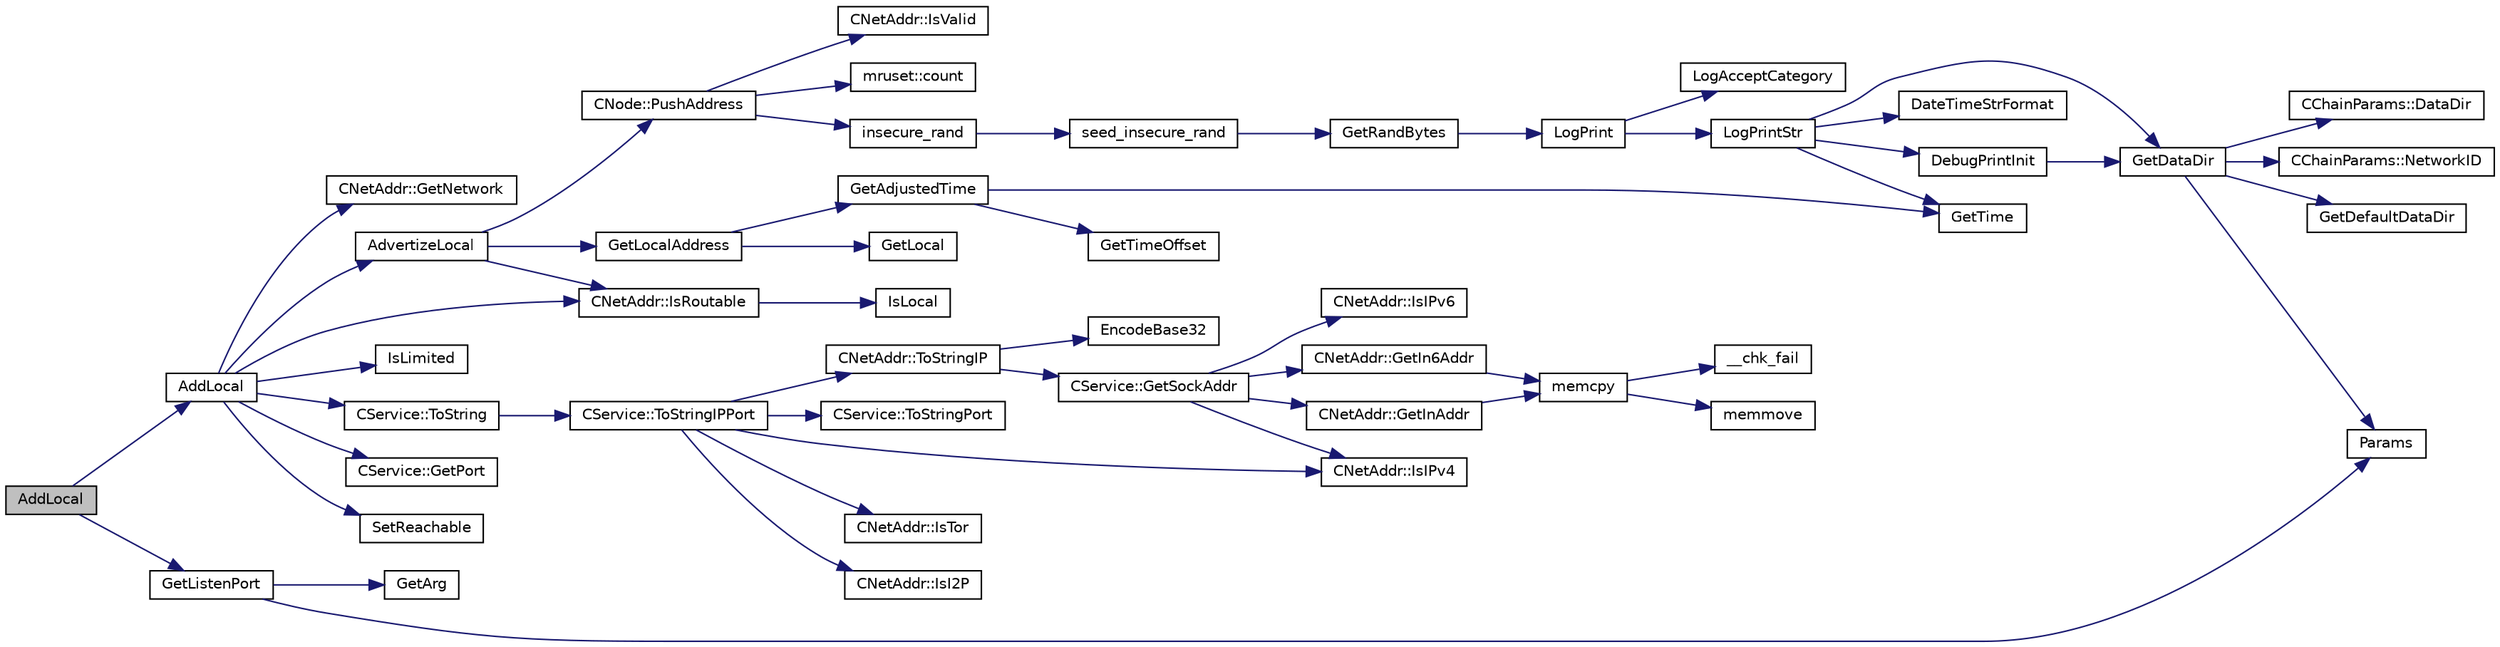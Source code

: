 digraph "AddLocal"
{
  edge [fontname="Helvetica",fontsize="10",labelfontname="Helvetica",labelfontsize="10"];
  node [fontname="Helvetica",fontsize="10",shape=record];
  rankdir="LR";
  Node78 [label="AddLocal",height=0.2,width=0.4,color="black", fillcolor="grey75", style="filled", fontcolor="black"];
  Node78 -> Node79 [color="midnightblue",fontsize="10",style="solid",fontname="Helvetica"];
  Node79 [label="AddLocal",height=0.2,width=0.4,color="black", fillcolor="white", style="filled",URL="$dd/d84/net_8cpp.html#abb92a02eecc581e8927c8a6e31968645"];
  Node79 -> Node80 [color="midnightblue",fontsize="10",style="solid",fontname="Helvetica"];
  Node80 [label="CNetAddr::IsRoutable",height=0.2,width=0.4,color="black", fillcolor="white", style="filled",URL="$d3/dc3/class_c_net_addr.html#a4e3b2fea2a6151c76684b3812df4a5c3"];
  Node80 -> Node81 [color="midnightblue",fontsize="10",style="solid",fontname="Helvetica"];
  Node81 [label="IsLocal",height=0.2,width=0.4,color="black", fillcolor="white", style="filled",URL="$dd/d84/net_8cpp.html#a16fa1bd4d34c4c29c90903fc3cdf7517",tooltip="check whether a given address is potentially local "];
  Node79 -> Node82 [color="midnightblue",fontsize="10",style="solid",fontname="Helvetica"];
  Node82 [label="IsLimited",height=0.2,width=0.4,color="black", fillcolor="white", style="filled",URL="$dd/d84/net_8cpp.html#a96eb2fba6d80870802ac787b6ada4beb"];
  Node79 -> Node83 [color="midnightblue",fontsize="10",style="solid",fontname="Helvetica"];
  Node83 [label="CService::ToString",height=0.2,width=0.4,color="black", fillcolor="white", style="filled",URL="$d3/dcc/class_c_service.html#a225473158bc07c87a6a862160d73cfea"];
  Node83 -> Node84 [color="midnightblue",fontsize="10",style="solid",fontname="Helvetica"];
  Node84 [label="CService::ToStringIPPort",height=0.2,width=0.4,color="black", fillcolor="white", style="filled",URL="$d3/dcc/class_c_service.html#a224204c838b12eeb49ca7eabe6f75004"];
  Node84 -> Node85 [color="midnightblue",fontsize="10",style="solid",fontname="Helvetica"];
  Node85 [label="CNetAddr::IsIPv4",height=0.2,width=0.4,color="black", fillcolor="white", style="filled",URL="$d3/dc3/class_c_net_addr.html#a7021b79e9a33c342b68db09dbb6c2293"];
  Node84 -> Node86 [color="midnightblue",fontsize="10",style="solid",fontname="Helvetica"];
  Node86 [label="CNetAddr::IsTor",height=0.2,width=0.4,color="black", fillcolor="white", style="filled",URL="$d3/dc3/class_c_net_addr.html#a4db37b4997ff3b8c57959f2aa915a9a3"];
  Node84 -> Node87 [color="midnightblue",fontsize="10",style="solid",fontname="Helvetica"];
  Node87 [label="CNetAddr::IsI2P",height=0.2,width=0.4,color="black", fillcolor="white", style="filled",URL="$d3/dc3/class_c_net_addr.html#afc07b09ccfd8406c5aa30ce009727eab"];
  Node84 -> Node88 [color="midnightblue",fontsize="10",style="solid",fontname="Helvetica"];
  Node88 [label="CNetAddr::ToStringIP",height=0.2,width=0.4,color="black", fillcolor="white", style="filled",URL="$d3/dc3/class_c_net_addr.html#a0c8d9b5ed3824546ff4dccca3b28b073"];
  Node88 -> Node89 [color="midnightblue",fontsize="10",style="solid",fontname="Helvetica"];
  Node89 [label="EncodeBase32",height=0.2,width=0.4,color="black", fillcolor="white", style="filled",URL="$df/d2d/util_8cpp.html#a71aa75e646de8a10971f887bc71d9a75"];
  Node88 -> Node90 [color="midnightblue",fontsize="10",style="solid",fontname="Helvetica"];
  Node90 [label="CService::GetSockAddr",height=0.2,width=0.4,color="black", fillcolor="white", style="filled",URL="$d3/dcc/class_c_service.html#ac4c6d655fab3af40937f0b0c65581745"];
  Node90 -> Node85 [color="midnightblue",fontsize="10",style="solid",fontname="Helvetica"];
  Node90 -> Node91 [color="midnightblue",fontsize="10",style="solid",fontname="Helvetica"];
  Node91 [label="CNetAddr::GetInAddr",height=0.2,width=0.4,color="black", fillcolor="white", style="filled",URL="$d3/dc3/class_c_net_addr.html#a4f73432c55d4acb6b9e4c54833eefea6"];
  Node91 -> Node92 [color="midnightblue",fontsize="10",style="solid",fontname="Helvetica"];
  Node92 [label="memcpy",height=0.2,width=0.4,color="black", fillcolor="white", style="filled",URL="$d5/d9f/glibc__compat_8cpp.html#a0f46826ab0466591e136db24394923cf"];
  Node92 -> Node93 [color="midnightblue",fontsize="10",style="solid",fontname="Helvetica"];
  Node93 [label="memmove",height=0.2,width=0.4,color="black", fillcolor="white", style="filled",URL="$d5/d9f/glibc__compat_8cpp.html#a9778d49e9029dd75bc53ecbbf9f5e9a1"];
  Node92 -> Node94 [color="midnightblue",fontsize="10",style="solid",fontname="Helvetica"];
  Node94 [label="__chk_fail",height=0.2,width=0.4,color="black", fillcolor="white", style="filled",URL="$d5/d9f/glibc__compat_8cpp.html#a424ac71631da5ada2976630ff67051d1"];
  Node90 -> Node95 [color="midnightblue",fontsize="10",style="solid",fontname="Helvetica"];
  Node95 [label="CNetAddr::IsIPv6",height=0.2,width=0.4,color="black", fillcolor="white", style="filled",URL="$d3/dc3/class_c_net_addr.html#aad5f7a372c56ccf4d773f728b6b46e18"];
  Node90 -> Node96 [color="midnightblue",fontsize="10",style="solid",fontname="Helvetica"];
  Node96 [label="CNetAddr::GetIn6Addr",height=0.2,width=0.4,color="black", fillcolor="white", style="filled",URL="$d3/dc3/class_c_net_addr.html#a3616012f94b27148e5b8e27d943d4884"];
  Node96 -> Node92 [color="midnightblue",fontsize="10",style="solid",fontname="Helvetica"];
  Node84 -> Node97 [color="midnightblue",fontsize="10",style="solid",fontname="Helvetica"];
  Node97 [label="CService::ToStringPort",height=0.2,width=0.4,color="black", fillcolor="white", style="filled",URL="$d3/dcc/class_c_service.html#a95d6f24b6a613fca24734ba4e38ef3dc"];
  Node79 -> Node98 [color="midnightblue",fontsize="10",style="solid",fontname="Helvetica"];
  Node98 [label="CService::GetPort",height=0.2,width=0.4,color="black", fillcolor="white", style="filled",URL="$d3/dcc/class_c_service.html#a71caa0d6aa6ab12758bde8b6a6bcfd2a"];
  Node79 -> Node99 [color="midnightblue",fontsize="10",style="solid",fontname="Helvetica"];
  Node99 [label="SetReachable",height=0.2,width=0.4,color="black", fillcolor="white", style="filled",URL="$dd/d84/net_8cpp.html#a89098b55df7d627a7a3c7f367cae24e6"];
  Node79 -> Node100 [color="midnightblue",fontsize="10",style="solid",fontname="Helvetica"];
  Node100 [label="CNetAddr::GetNetwork",height=0.2,width=0.4,color="black", fillcolor="white", style="filled",URL="$d3/dc3/class_c_net_addr.html#ad0162f2629f552a65acf934e1629c1db"];
  Node79 -> Node101 [color="midnightblue",fontsize="10",style="solid",fontname="Helvetica"];
  Node101 [label="AdvertizeLocal",height=0.2,width=0.4,color="black", fillcolor="white", style="filled",URL="$dd/d84/net_8cpp.html#a11932bbb34fc72238e9069c6e5363108"];
  Node101 -> Node102 [color="midnightblue",fontsize="10",style="solid",fontname="Helvetica"];
  Node102 [label="GetLocalAddress",height=0.2,width=0.4,color="black", fillcolor="white", style="filled",URL="$dd/d84/net_8cpp.html#a66f5f0bc1dad5cfe429157d5637a93dc"];
  Node102 -> Node103 [color="midnightblue",fontsize="10",style="solid",fontname="Helvetica"];
  Node103 [label="GetLocal",height=0.2,width=0.4,color="black", fillcolor="white", style="filled",URL="$dd/d84/net_8cpp.html#a51605827c953a7843f9b165eada26857"];
  Node102 -> Node104 [color="midnightblue",fontsize="10",style="solid",fontname="Helvetica"];
  Node104 [label="GetAdjustedTime",height=0.2,width=0.4,color="black", fillcolor="white", style="filled",URL="$df/d2d/util_8cpp.html#a09f81b9c7650f898cf3cf305b87547e6"];
  Node104 -> Node105 [color="midnightblue",fontsize="10",style="solid",fontname="Helvetica"];
  Node105 [label="GetTime",height=0.2,width=0.4,color="black", fillcolor="white", style="filled",URL="$df/d2d/util_8cpp.html#a46fac5fba8ba905b5f9acb364f5d8c6f"];
  Node104 -> Node106 [color="midnightblue",fontsize="10",style="solid",fontname="Helvetica"];
  Node106 [label="GetTimeOffset",height=0.2,width=0.4,color="black", fillcolor="white", style="filled",URL="$df/d2d/util_8cpp.html#a50ca5344c75631267633f15cfe5e983e"];
  Node101 -> Node80 [color="midnightblue",fontsize="10",style="solid",fontname="Helvetica"];
  Node101 -> Node107 [color="midnightblue",fontsize="10",style="solid",fontname="Helvetica"];
  Node107 [label="CNode::PushAddress",height=0.2,width=0.4,color="black", fillcolor="white", style="filled",URL="$d1/d64/class_c_node.html#a06950a5ce265a1d4df1aad7f28e6fde8"];
  Node107 -> Node108 [color="midnightblue",fontsize="10",style="solid",fontname="Helvetica"];
  Node108 [label="CNetAddr::IsValid",height=0.2,width=0.4,color="black", fillcolor="white", style="filled",URL="$d3/dc3/class_c_net_addr.html#a6fe20b8da9701ca5dc2af078e2e8ac25"];
  Node107 -> Node109 [color="midnightblue",fontsize="10",style="solid",fontname="Helvetica"];
  Node109 [label="mruset::count",height=0.2,width=0.4,color="black", fillcolor="white", style="filled",URL="$d6/d19/classmruset.html#aff65b732aed809fb84542e1136321a24"];
  Node107 -> Node110 [color="midnightblue",fontsize="10",style="solid",fontname="Helvetica"];
  Node110 [label="insecure_rand",height=0.2,width=0.4,color="black", fillcolor="white", style="filled",URL="$d8/d3c/util_8h.html#ae8f7a2f188545bbbf746160adc42038e"];
  Node110 -> Node111 [color="midnightblue",fontsize="10",style="solid",fontname="Helvetica"];
  Node111 [label="seed_insecure_rand",height=0.2,width=0.4,color="black", fillcolor="white", style="filled",URL="$d8/d3c/util_8h.html#abef4e13668f53ac5404c796462aed9b4",tooltip="Seed insecure_rand using the random pool. "];
  Node111 -> Node112 [color="midnightblue",fontsize="10",style="solid",fontname="Helvetica"];
  Node112 [label="GetRandBytes",height=0.2,width=0.4,color="black", fillcolor="white", style="filled",URL="$df/d2d/util_8cpp.html#acf52c2aa8213c7b15e26594a2264ed8a"];
  Node112 -> Node113 [color="midnightblue",fontsize="10",style="solid",fontname="Helvetica"];
  Node113 [label="LogPrint",height=0.2,width=0.4,color="black", fillcolor="white", style="filled",URL="$d8/d3c/util_8h.html#aab1f837a2366f424bdc996fdf6352171"];
  Node113 -> Node114 [color="midnightblue",fontsize="10",style="solid",fontname="Helvetica"];
  Node114 [label="LogAcceptCategory",height=0.2,width=0.4,color="black", fillcolor="white", style="filled",URL="$d8/d3c/util_8h.html#a343d2a13efe00125f78d25dafb0a8d98"];
  Node113 -> Node115 [color="midnightblue",fontsize="10",style="solid",fontname="Helvetica"];
  Node115 [label="LogPrintStr",height=0.2,width=0.4,color="black", fillcolor="white", style="filled",URL="$d8/d3c/util_8h.html#afd4c3002b2797c0560adddb6af3ca1da"];
  Node115 -> Node116 [color="midnightblue",fontsize="10",style="solid",fontname="Helvetica"];
  Node116 [label="DebugPrintInit",height=0.2,width=0.4,color="black", fillcolor="white", style="filled",URL="$df/d2d/util_8cpp.html#a751ff5f21d880737811136b5e0bcea12"];
  Node116 -> Node117 [color="midnightblue",fontsize="10",style="solid",fontname="Helvetica"];
  Node117 [label="GetDataDir",height=0.2,width=0.4,color="black", fillcolor="white", style="filled",URL="$df/d2d/util_8cpp.html#ab83866a054745d4b30a3948a1b44beba"];
  Node117 -> Node118 [color="midnightblue",fontsize="10",style="solid",fontname="Helvetica"];
  Node118 [label="Params",height=0.2,width=0.4,color="black", fillcolor="white", style="filled",URL="$df/dbf/chainparams_8cpp.html#ace5c5b706d71a324a417dd2db394fd4a",tooltip="Return the currently selected parameters. "];
  Node117 -> Node119 [color="midnightblue",fontsize="10",style="solid",fontname="Helvetica"];
  Node119 [label="CChainParams::NetworkID",height=0.2,width=0.4,color="black", fillcolor="white", style="filled",URL="$d1/d4f/class_c_chain_params.html#a90dc493ec0c0325c98c3ac06eb99862b"];
  Node117 -> Node120 [color="midnightblue",fontsize="10",style="solid",fontname="Helvetica"];
  Node120 [label="GetDefaultDataDir",height=0.2,width=0.4,color="black", fillcolor="white", style="filled",URL="$df/d2d/util_8cpp.html#ab272995de020a3bcbf743be630e485c6"];
  Node117 -> Node121 [color="midnightblue",fontsize="10",style="solid",fontname="Helvetica"];
  Node121 [label="CChainParams::DataDir",height=0.2,width=0.4,color="black", fillcolor="white", style="filled",URL="$d1/d4f/class_c_chain_params.html#a959488b5d8e6fe62857940b831d73a78"];
  Node115 -> Node117 [color="midnightblue",fontsize="10",style="solid",fontname="Helvetica"];
  Node115 -> Node122 [color="midnightblue",fontsize="10",style="solid",fontname="Helvetica"];
  Node122 [label="DateTimeStrFormat",height=0.2,width=0.4,color="black", fillcolor="white", style="filled",URL="$df/d2d/util_8cpp.html#a749bc6776c8ec72d7c5e4dea56aee415"];
  Node115 -> Node105 [color="midnightblue",fontsize="10",style="solid",fontname="Helvetica"];
  Node78 -> Node123 [color="midnightblue",fontsize="10",style="solid",fontname="Helvetica"];
  Node123 [label="GetListenPort",height=0.2,width=0.4,color="black", fillcolor="white", style="filled",URL="$dd/d84/net_8cpp.html#af6d341a24d761a509fca026458cf2f72"];
  Node123 -> Node124 [color="midnightblue",fontsize="10",style="solid",fontname="Helvetica"];
  Node124 [label="GetArg",height=0.2,width=0.4,color="black", fillcolor="white", style="filled",URL="$df/d2d/util_8cpp.html#a24f685720bf40370e5bd2a192ad50cd8",tooltip="Return string argument or default value. "];
  Node123 -> Node118 [color="midnightblue",fontsize="10",style="solid",fontname="Helvetica"];
}
